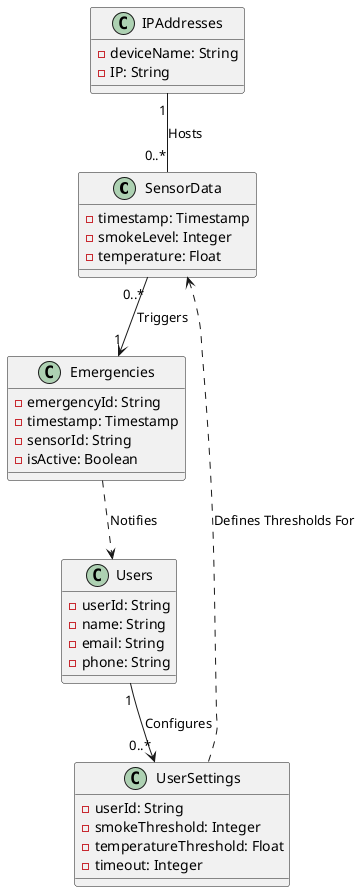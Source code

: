 @startuml
class SensorData {
  - timestamp: Timestamp
  - smokeLevel: Integer
  - temperature: Float
}
class Users {
  - userId: String
  - name: String
  - email: String
  - phone: String
}
class UserSettings {
  - userId: String
  - smokeThreshold: Integer
  - temperatureThreshold: Float
  - timeout: Integer
}
class Emergencies {
  - emergencyId: String
  - timestamp: Timestamp
  - sensorId: String
  - isActive: Boolean
}
class IPAddresses {
  - deviceName: String
  - IP: String
}
' Associations
Users "1" --> "0..*" UserSettings : "Configures"
SensorData "0..*" --> "1" Emergencies : "Triggers"
IPAddresses "1" -- "0..*" SensorData : "Hosts"
' Dependencies
Emergencies ..> Users : "Notifies"
UserSettings ..> SensorData : "Defines Thresholds For"
@enduml
